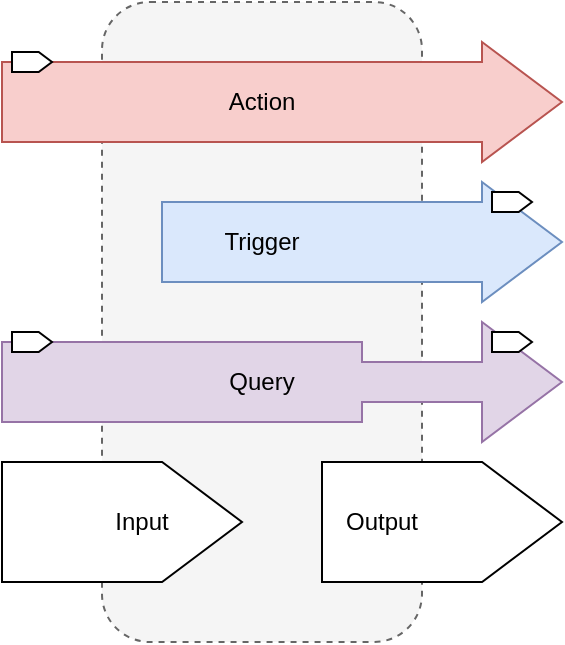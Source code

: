 <mxfile version="21.6.5" type="device">
  <diagram name="Page-1" id="5jJhaw2uOAflgfUH6mMg">
    <mxGraphModel dx="592" dy="400" grid="1" gridSize="10" guides="1" tooltips="1" connect="1" arrows="1" fold="1" page="1" pageScale="1" pageWidth="827" pageHeight="1169" math="0" shadow="0">
      <root>
        <mxCell id="0" />
        <mxCell id="1" parent="0" />
        <mxCell id="eL8LXjELTgOThB5UWjXm-1" value="" style="rounded=1;whiteSpace=wrap;html=1;fillColor=#f5f5f5;fontColor=#333333;strokeColor=#666666;dashed=1;" vertex="1" parent="1">
          <mxGeometry x="370" y="590" width="160" height="320" as="geometry" />
        </mxCell>
        <mxCell id="eL8LXjELTgOThB5UWjXm-9" value="" style="rounded=0;whiteSpace=wrap;html=1;fillColor=#f8cecc;strokeColor=#b85450;" vertex="1" parent="1">
          <mxGeometry x="320" y="620" width="240" height="40" as="geometry" />
        </mxCell>
        <mxCell id="eL8LXjELTgOThB5UWjXm-10" value="" style="triangle;whiteSpace=wrap;html=1;fillColor=#f8cecc;strokeColor=#b85450;" vertex="1" parent="1">
          <mxGeometry x="560" y="610" width="40" height="60" as="geometry" />
        </mxCell>
        <mxCell id="eL8LXjELTgOThB5UWjXm-11" value="" style="rounded=0;whiteSpace=wrap;html=1;fillColor=#F8CECC;strokeColor=#F8CECC;" vertex="1" parent="1">
          <mxGeometry x="556" y="621" width="10" height="38" as="geometry" />
        </mxCell>
        <mxCell id="eL8LXjELTgOThB5UWjXm-12" value="" style="rounded=0;whiteSpace=wrap;html=1;fillColor=#dae8fc;strokeColor=#6c8ebf;" vertex="1" parent="1">
          <mxGeometry x="400" y="690" width="160" height="40" as="geometry" />
        </mxCell>
        <mxCell id="eL8LXjELTgOThB5UWjXm-13" value="" style="triangle;whiteSpace=wrap;html=1;fillColor=#dae8fc;strokeColor=#6c8ebf;" vertex="1" parent="1">
          <mxGeometry x="560" y="680" width="40" height="60" as="geometry" />
        </mxCell>
        <mxCell id="eL8LXjELTgOThB5UWjXm-14" value="" style="rounded=0;whiteSpace=wrap;html=1;fillColor=#DAE8FC;strokeColor=#DAE8FC;" vertex="1" parent="1">
          <mxGeometry x="556" y="691" width="10" height="38" as="geometry" />
        </mxCell>
        <mxCell id="eL8LXjELTgOThB5UWjXm-15" value="" style="rounded=0;whiteSpace=wrap;html=1;fillColor=#e1d5e7;strokeColor=#9673a6;" vertex="1" parent="1">
          <mxGeometry x="320" y="760" width="180" height="40" as="geometry" />
        </mxCell>
        <mxCell id="eL8LXjELTgOThB5UWjXm-16" value="" style="triangle;whiteSpace=wrap;html=1;fillColor=#e1d5e7;strokeColor=#9673a6;" vertex="1" parent="1">
          <mxGeometry x="560" y="750" width="40" height="60" as="geometry" />
        </mxCell>
        <mxCell id="eL8LXjELTgOThB5UWjXm-18" value="" style="rounded=0;whiteSpace=wrap;html=1;fillColor=#e1d5e7;strokeColor=#9673a6;" vertex="1" parent="1">
          <mxGeometry x="500" y="770" width="60" height="20" as="geometry" />
        </mxCell>
        <mxCell id="eL8LXjELTgOThB5UWjXm-17" value="" style="rounded=0;whiteSpace=wrap;html=1;fillColor=#e1d5e7;strokeColor=#E1D5E7;" vertex="1" parent="1">
          <mxGeometry x="556" y="771" width="10" height="18" as="geometry" />
        </mxCell>
        <mxCell id="eL8LXjELTgOThB5UWjXm-19" value="" style="rounded=0;whiteSpace=wrap;html=1;fillColor=#e1d5e7;strokeColor=#E1D5E7;" vertex="1" parent="1">
          <mxGeometry x="496" y="771" width="10" height="18" as="geometry" />
        </mxCell>
        <mxCell id="eL8LXjELTgOThB5UWjXm-20" value="Action" style="text;html=1;strokeColor=none;fillColor=none;align=center;verticalAlign=middle;whiteSpace=wrap;rounded=0;" vertex="1" parent="1">
          <mxGeometry x="420" y="625" width="60" height="30" as="geometry" />
        </mxCell>
        <mxCell id="eL8LXjELTgOThB5UWjXm-21" value="Trigger" style="text;html=1;strokeColor=none;fillColor=none;align=center;verticalAlign=middle;whiteSpace=wrap;rounded=0;" vertex="1" parent="1">
          <mxGeometry x="420" y="695" width="60" height="30" as="geometry" />
        </mxCell>
        <mxCell id="eL8LXjELTgOThB5UWjXm-22" value="Query" style="text;html=1;strokeColor=none;fillColor=none;align=center;verticalAlign=middle;whiteSpace=wrap;rounded=0;" vertex="1" parent="1">
          <mxGeometry x="420" y="765" width="60" height="30" as="geometry" />
        </mxCell>
        <mxCell id="eL8LXjELTgOThB5UWjXm-34" value="" style="shape=offPageConnector;whiteSpace=wrap;html=1;rotation=-90;size=0.333;" vertex="1" parent="1">
          <mxGeometry x="350" y="790" width="60" height="120" as="geometry" />
        </mxCell>
        <mxCell id="eL8LXjELTgOThB5UWjXm-32" value="Input" style="text;html=1;strokeColor=none;fillColor=none;align=center;verticalAlign=middle;whiteSpace=wrap;rounded=0;" vertex="1" parent="1">
          <mxGeometry x="360" y="835" width="60" height="30" as="geometry" />
        </mxCell>
        <mxCell id="eL8LXjELTgOThB5UWjXm-35" value="" style="shape=offPageConnector;whiteSpace=wrap;html=1;rotation=-90;size=0.333;" vertex="1" parent="1">
          <mxGeometry x="510" y="790" width="60" height="120" as="geometry" />
        </mxCell>
        <mxCell id="eL8LXjELTgOThB5UWjXm-33" value="Output" style="text;html=1;strokeColor=none;fillColor=none;align=center;verticalAlign=middle;whiteSpace=wrap;rounded=0;" vertex="1" parent="1">
          <mxGeometry x="480" y="835" width="60" height="30" as="geometry" />
        </mxCell>
        <mxCell id="eL8LXjELTgOThB5UWjXm-36" value="" style="shape=offPageConnector;whiteSpace=wrap;html=1;rotation=-90;size=0.333;" vertex="1" parent="1">
          <mxGeometry x="330" y="610" width="10" height="20" as="geometry" />
        </mxCell>
        <mxCell id="eL8LXjELTgOThB5UWjXm-37" value="" style="shape=offPageConnector;whiteSpace=wrap;html=1;rotation=-90;size=0.333;" vertex="1" parent="1">
          <mxGeometry x="570" y="680" width="10" height="20" as="geometry" />
        </mxCell>
        <mxCell id="eL8LXjELTgOThB5UWjXm-38" value="" style="shape=offPageConnector;whiteSpace=wrap;html=1;rotation=-90;size=0.333;" vertex="1" parent="1">
          <mxGeometry x="570" y="750" width="10" height="20" as="geometry" />
        </mxCell>
        <mxCell id="eL8LXjELTgOThB5UWjXm-39" value="" style="shape=offPageConnector;whiteSpace=wrap;html=1;rotation=-90;size=0.333;" vertex="1" parent="1">
          <mxGeometry x="330" y="750" width="10" height="20" as="geometry" />
        </mxCell>
      </root>
    </mxGraphModel>
  </diagram>
</mxfile>

